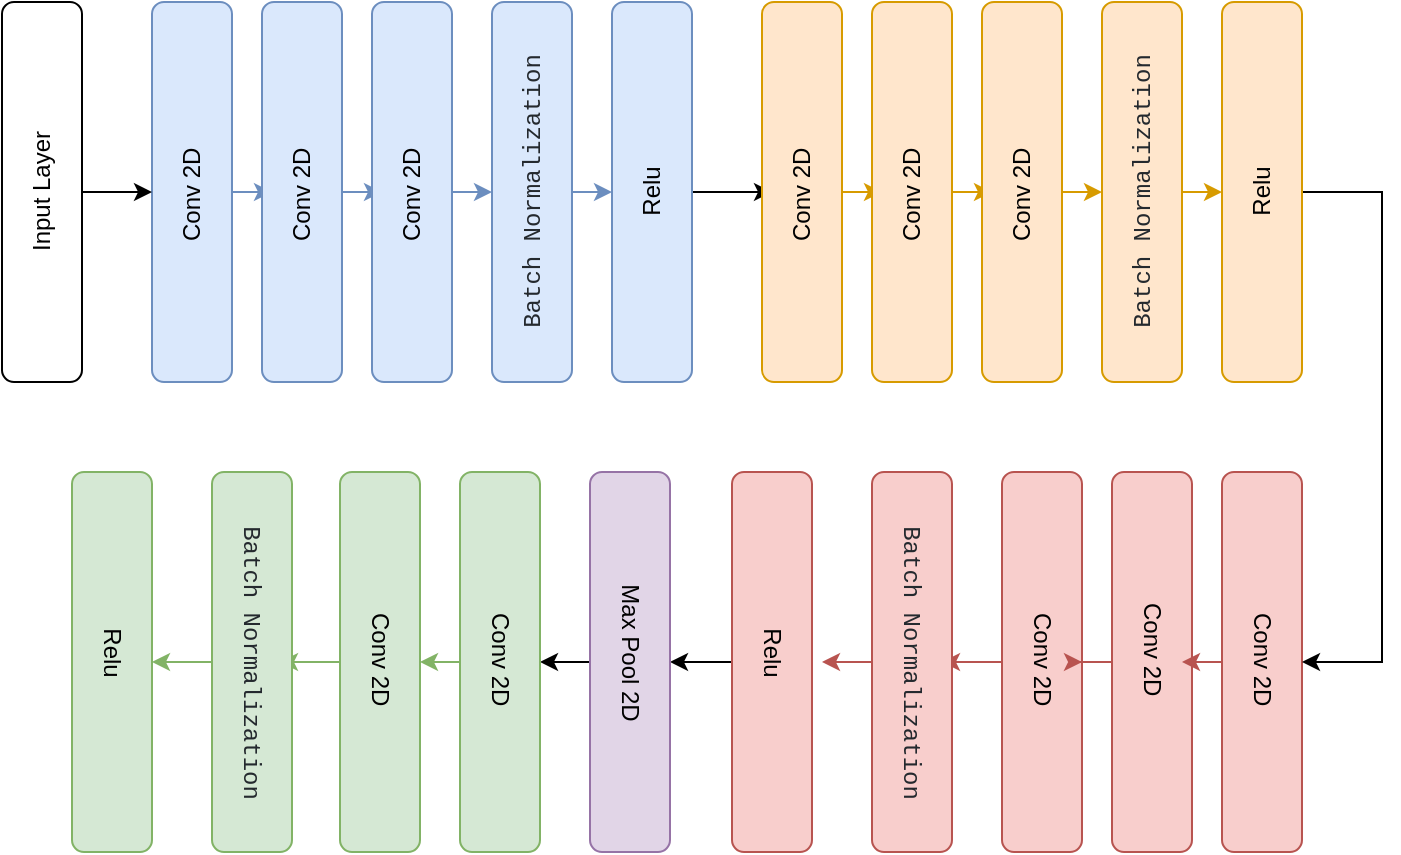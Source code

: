<mxfile version="13.7.5" type="github">
  <diagram id="prtHgNgQTEPvFCAcTncT" name="Page-1">
    <mxGraphModel dx="1038" dy="580" grid="1" gridSize="10" guides="1" tooltips="1" connect="1" arrows="1" fold="1" page="1" pageScale="1" pageWidth="827" pageHeight="1169" math="0" shadow="0">
      <root>
        <mxCell id="0" />
        <mxCell id="1" parent="0" />
        <mxCell id="6XYtC7O-i7jwPmaLKqog-76" style="edgeStyle=orthogonalEdgeStyle;rounded=0;orthogonalLoop=1;jettySize=auto;html=1;fillColor=#f8cecc;strokeColor=#b85450;" edge="1" parent="1" source="6XYtC7O-i7jwPmaLKqog-50">
          <mxGeometry relative="1" as="geometry">
            <mxPoint x="530" y="370" as="targetPoint" />
          </mxGeometry>
        </mxCell>
        <mxCell id="6XYtC7O-i7jwPmaLKqog-50" value="" style="rounded=1;whiteSpace=wrap;html=1;direction=west;fillColor=#f8cecc;strokeColor=#b85450;" vertex="1" parent="1">
          <mxGeometry x="560" y="275" width="40" height="190" as="geometry" />
        </mxCell>
        <mxCell id="6XYtC7O-i7jwPmaLKqog-51" value="Conv 2D&amp;nbsp;" style="text;html=1;resizable=0;autosize=1;align=center;verticalAlign=middle;points=[];rounded=0;rotation=90;direction=west;" vertex="1" parent="1">
          <mxGeometry x="545" y="360" width="70" height="20" as="geometry" />
        </mxCell>
        <mxCell id="6XYtC7O-i7jwPmaLKqog-79" style="edgeStyle=orthogonalEdgeStyle;rounded=0;orthogonalLoop=1;jettySize=auto;html=1;fillColor=#f8cecc;strokeColor=#b85450;" edge="1" parent="1" source="6XYtC7O-i7jwPmaLKqog-53">
          <mxGeometry relative="1" as="geometry">
            <mxPoint x="600" y="370" as="targetPoint" />
          </mxGeometry>
        </mxCell>
        <mxCell id="6XYtC7O-i7jwPmaLKqog-53" value="" style="rounded=1;whiteSpace=wrap;html=1;direction=west;fillColor=#f8cecc;strokeColor=#b85450;" vertex="1" parent="1">
          <mxGeometry x="615" y="275" width="40" height="190" as="geometry" />
        </mxCell>
        <mxCell id="6XYtC7O-i7jwPmaLKqog-54" value="Conv 2D&amp;nbsp;" style="text;html=1;resizable=0;autosize=1;align=center;verticalAlign=middle;points=[];rounded=0;rotation=90;direction=west;" vertex="1" parent="1">
          <mxGeometry x="600" y="355" width="70" height="20" as="geometry" />
        </mxCell>
        <mxCell id="6XYtC7O-i7jwPmaLKqog-73" style="edgeStyle=orthogonalEdgeStyle;rounded=0;orthogonalLoop=1;jettySize=auto;html=1;fillColor=#f8cecc;strokeColor=#b85450;" edge="1" parent="1" source="6XYtC7O-i7jwPmaLKqog-56">
          <mxGeometry relative="1" as="geometry">
            <mxPoint x="650" y="370" as="targetPoint" />
          </mxGeometry>
        </mxCell>
        <mxCell id="6XYtC7O-i7jwPmaLKqog-56" value="" style="rounded=1;whiteSpace=wrap;html=1;direction=west;fillColor=#f8cecc;strokeColor=#b85450;" vertex="1" parent="1">
          <mxGeometry x="670" y="275" width="40" height="190" as="geometry" />
        </mxCell>
        <mxCell id="6XYtC7O-i7jwPmaLKqog-57" value="Conv 2D&amp;nbsp;" style="text;html=1;resizable=0;autosize=1;align=center;verticalAlign=middle;points=[];rounded=0;rotation=90;direction=west;" vertex="1" parent="1">
          <mxGeometry x="655" y="360" width="70" height="20" as="geometry" />
        </mxCell>
        <mxCell id="6XYtC7O-i7jwPmaLKqog-109" style="edgeStyle=orthogonalEdgeStyle;rounded=0;orthogonalLoop=1;jettySize=auto;html=1;fillColor=#f8cecc;strokeColor=#b85450;" edge="1" parent="1" source="6XYtC7O-i7jwPmaLKqog-59">
          <mxGeometry relative="1" as="geometry">
            <mxPoint x="470" y="370" as="targetPoint" />
          </mxGeometry>
        </mxCell>
        <mxCell id="6XYtC7O-i7jwPmaLKqog-59" value="" style="rounded=1;whiteSpace=wrap;html=1;direction=west;fillColor=#f8cecc;strokeColor=#b85450;" vertex="1" parent="1">
          <mxGeometry x="495" y="275" width="40" height="190" as="geometry" />
        </mxCell>
        <mxCell id="6XYtC7O-i7jwPmaLKqog-10" style="edgeStyle=orthogonalEdgeStyle;rounded=0;orthogonalLoop=1;jettySize=auto;html=1;fillColor=#dae8fc;strokeColor=#6c8ebf;" edge="1" parent="1" source="6XYtC7O-i7jwPmaLKqog-2">
          <mxGeometry relative="1" as="geometry">
            <mxPoint x="195" y="135" as="targetPoint" />
          </mxGeometry>
        </mxCell>
        <mxCell id="6XYtC7O-i7jwPmaLKqog-2" value="" style="rounded=1;whiteSpace=wrap;html=1;fillColor=#dae8fc;strokeColor=#6c8ebf;" vertex="1" parent="1">
          <mxGeometry x="135" y="40" width="40" height="190" as="geometry" />
        </mxCell>
        <mxCell id="6XYtC7O-i7jwPmaLKqog-3" value="Conv 2D&amp;nbsp;" style="text;html=1;resizable=0;autosize=1;align=center;verticalAlign=middle;points=[];rounded=0;rotation=270;" vertex="1" parent="1">
          <mxGeometry x="120" y="125" width="70" height="20" as="geometry" />
        </mxCell>
        <mxCell id="6XYtC7O-i7jwPmaLKqog-11" style="edgeStyle=orthogonalEdgeStyle;rounded=0;orthogonalLoop=1;jettySize=auto;html=1;fillColor=#dae8fc;strokeColor=#6c8ebf;" edge="1" parent="1" source="6XYtC7O-i7jwPmaLKqog-12">
          <mxGeometry relative="1" as="geometry">
            <mxPoint x="250" y="135" as="targetPoint" />
          </mxGeometry>
        </mxCell>
        <mxCell id="6XYtC7O-i7jwPmaLKqog-12" value="" style="rounded=1;whiteSpace=wrap;html=1;fillColor=#dae8fc;strokeColor=#6c8ebf;" vertex="1" parent="1">
          <mxGeometry x="190" y="40" width="40" height="190" as="geometry" />
        </mxCell>
        <mxCell id="6XYtC7O-i7jwPmaLKqog-13" value="Conv 2D&amp;nbsp;" style="text;html=1;resizable=0;autosize=1;align=center;verticalAlign=middle;points=[];rounded=0;rotation=270;" vertex="1" parent="1">
          <mxGeometry x="175" y="125" width="70" height="20" as="geometry" />
        </mxCell>
        <mxCell id="6XYtC7O-i7jwPmaLKqog-22" style="edgeStyle=orthogonalEdgeStyle;rounded=0;orthogonalLoop=1;jettySize=auto;html=1;fillColor=#dae8fc;strokeColor=#6c8ebf;" edge="1" parent="1" source="6XYtC7O-i7jwPmaLKqog-17">
          <mxGeometry relative="1" as="geometry">
            <mxPoint x="305" y="135" as="targetPoint" />
          </mxGeometry>
        </mxCell>
        <mxCell id="6XYtC7O-i7jwPmaLKqog-17" value="" style="rounded=1;whiteSpace=wrap;html=1;fillColor=#dae8fc;strokeColor=#6c8ebf;" vertex="1" parent="1">
          <mxGeometry x="245" y="40" width="40" height="190" as="geometry" />
        </mxCell>
        <mxCell id="6XYtC7O-i7jwPmaLKqog-18" value="Conv 2D&amp;nbsp;" style="text;html=1;resizable=0;autosize=1;align=center;verticalAlign=middle;points=[];rounded=0;rotation=270;" vertex="1" parent="1">
          <mxGeometry x="230" y="125" width="70" height="20" as="geometry" />
        </mxCell>
        <mxCell id="6XYtC7O-i7jwPmaLKqog-25" style="edgeStyle=orthogonalEdgeStyle;rounded=0;orthogonalLoop=1;jettySize=auto;html=1;fillColor=#dae8fc;strokeColor=#6c8ebf;" edge="1" parent="1" source="6XYtC7O-i7jwPmaLKqog-20">
          <mxGeometry relative="1" as="geometry">
            <mxPoint x="365" y="135" as="targetPoint" />
          </mxGeometry>
        </mxCell>
        <mxCell id="6XYtC7O-i7jwPmaLKqog-20" value="" style="rounded=1;whiteSpace=wrap;html=1;fillColor=#dae8fc;strokeColor=#6c8ebf;" vertex="1" parent="1">
          <mxGeometry x="305" y="40" width="40" height="190" as="geometry" />
        </mxCell>
        <mxCell id="6XYtC7O-i7jwPmaLKqog-24" value="&lt;div&gt;&lt;span&gt;&lt;font color=&quot;#24292e&quot; face=&quot;SFMono-Regular, Consolas, Liberation Mono, Menlo, monospace&quot;&gt;Batch Normalization&lt;/font&gt;&lt;/span&gt;&lt;/div&gt;" style="text;html=1;resizable=0;autosize=1;align=center;verticalAlign=middle;points=[];rounded=0;rotation=270;" vertex="1" parent="1">
          <mxGeometry x="255" y="125" width="140" height="20" as="geometry" />
        </mxCell>
        <mxCell id="6XYtC7O-i7jwPmaLKqog-42" style="edgeStyle=orthogonalEdgeStyle;rounded=0;orthogonalLoop=1;jettySize=auto;html=1;" edge="1" parent="1" source="6XYtC7O-i7jwPmaLKqog-26">
          <mxGeometry relative="1" as="geometry">
            <mxPoint x="445" y="135" as="targetPoint" />
          </mxGeometry>
        </mxCell>
        <mxCell id="6XYtC7O-i7jwPmaLKqog-26" value="" style="rounded=1;whiteSpace=wrap;html=1;fillColor=#dae8fc;strokeColor=#6c8ebf;" vertex="1" parent="1">
          <mxGeometry x="365" y="40" width="40" height="190" as="geometry" />
        </mxCell>
        <mxCell id="6XYtC7O-i7jwPmaLKqog-27" value="Relu" style="text;html=1;resizable=0;autosize=1;align=center;verticalAlign=middle;points=[];rounded=0;rotation=270;" vertex="1" parent="1">
          <mxGeometry x="365" y="125" width="40" height="20" as="geometry" />
        </mxCell>
        <mxCell id="6XYtC7O-i7jwPmaLKqog-28" style="edgeStyle=orthogonalEdgeStyle;rounded=0;orthogonalLoop=1;jettySize=auto;html=1;fillColor=#ffe6cc;strokeColor=#d79b00;" edge="1" parent="1" source="6XYtC7O-i7jwPmaLKqog-29">
          <mxGeometry relative="1" as="geometry">
            <mxPoint x="500" y="135" as="targetPoint" />
          </mxGeometry>
        </mxCell>
        <mxCell id="6XYtC7O-i7jwPmaLKqog-29" value="" style="rounded=1;whiteSpace=wrap;html=1;fillColor=#ffe6cc;strokeColor=#d79b00;" vertex="1" parent="1">
          <mxGeometry x="440" y="40" width="40" height="190" as="geometry" />
        </mxCell>
        <mxCell id="6XYtC7O-i7jwPmaLKqog-30" value="Conv 2D&amp;nbsp;" style="text;html=1;resizable=0;autosize=1;align=center;verticalAlign=middle;points=[];rounded=0;rotation=270;" vertex="1" parent="1">
          <mxGeometry x="425" y="125" width="70" height="20" as="geometry" />
        </mxCell>
        <mxCell id="6XYtC7O-i7jwPmaLKqog-31" style="edgeStyle=orthogonalEdgeStyle;rounded=0;orthogonalLoop=1;jettySize=auto;html=1;fillColor=#ffe6cc;strokeColor=#d79b00;" edge="1" parent="1" source="6XYtC7O-i7jwPmaLKqog-32">
          <mxGeometry relative="1" as="geometry">
            <mxPoint x="555" y="135" as="targetPoint" />
          </mxGeometry>
        </mxCell>
        <mxCell id="6XYtC7O-i7jwPmaLKqog-32" value="" style="rounded=1;whiteSpace=wrap;html=1;fillColor=#ffe6cc;strokeColor=#d79b00;" vertex="1" parent="1">
          <mxGeometry x="495" y="40" width="40" height="190" as="geometry" />
        </mxCell>
        <mxCell id="6XYtC7O-i7jwPmaLKqog-33" value="Conv 2D&amp;nbsp;" style="text;html=1;resizable=0;autosize=1;align=center;verticalAlign=middle;points=[];rounded=0;rotation=270;" vertex="1" parent="1">
          <mxGeometry x="480" y="125" width="70" height="20" as="geometry" />
        </mxCell>
        <mxCell id="6XYtC7O-i7jwPmaLKqog-34" style="edgeStyle=orthogonalEdgeStyle;rounded=0;orthogonalLoop=1;jettySize=auto;html=1;fillColor=#ffe6cc;strokeColor=#d79b00;" edge="1" parent="1" source="6XYtC7O-i7jwPmaLKqog-35">
          <mxGeometry relative="1" as="geometry">
            <mxPoint x="610" y="135" as="targetPoint" />
          </mxGeometry>
        </mxCell>
        <mxCell id="6XYtC7O-i7jwPmaLKqog-35" value="" style="rounded=1;whiteSpace=wrap;html=1;fillColor=#ffe6cc;strokeColor=#d79b00;" vertex="1" parent="1">
          <mxGeometry x="550" y="40" width="40" height="190" as="geometry" />
        </mxCell>
        <mxCell id="6XYtC7O-i7jwPmaLKqog-36" value="Conv 2D&amp;nbsp;" style="text;html=1;resizable=0;autosize=1;align=center;verticalAlign=middle;points=[];rounded=0;rotation=270;" vertex="1" parent="1">
          <mxGeometry x="535" y="125" width="70" height="20" as="geometry" />
        </mxCell>
        <mxCell id="6XYtC7O-i7jwPmaLKqog-37" style="edgeStyle=orthogonalEdgeStyle;rounded=0;orthogonalLoop=1;jettySize=auto;html=1;fillColor=#ffe6cc;strokeColor=#d79b00;" edge="1" parent="1" source="6XYtC7O-i7jwPmaLKqog-38">
          <mxGeometry relative="1" as="geometry">
            <mxPoint x="670" y="135" as="targetPoint" />
          </mxGeometry>
        </mxCell>
        <mxCell id="6XYtC7O-i7jwPmaLKqog-38" value="" style="rounded=1;whiteSpace=wrap;html=1;fillColor=#ffe6cc;strokeColor=#d79b00;" vertex="1" parent="1">
          <mxGeometry x="610" y="40" width="40" height="190" as="geometry" />
        </mxCell>
        <mxCell id="6XYtC7O-i7jwPmaLKqog-39" value="&lt;div&gt;&lt;span&gt;&lt;font color=&quot;#24292e&quot; face=&quot;SFMono-Regular, Consolas, Liberation Mono, Menlo, monospace&quot;&gt;Batch Normalization&lt;/font&gt;&lt;/span&gt;&lt;/div&gt;" style="text;html=1;resizable=0;autosize=1;align=center;verticalAlign=middle;points=[];rounded=0;rotation=270;" vertex="1" parent="1">
          <mxGeometry x="560" y="125" width="140" height="20" as="geometry" />
        </mxCell>
        <mxCell id="6XYtC7O-i7jwPmaLKqog-83" style="edgeStyle=orthogonalEdgeStyle;rounded=0;orthogonalLoop=1;jettySize=auto;html=1;entryX=0;entryY=0.5;entryDx=0;entryDy=0;" edge="1" parent="1" source="6XYtC7O-i7jwPmaLKqog-40" target="6XYtC7O-i7jwPmaLKqog-56">
          <mxGeometry relative="1" as="geometry">
            <mxPoint x="790" y="370" as="targetPoint" />
            <Array as="points">
              <mxPoint x="750" y="135" />
              <mxPoint x="750" y="370" />
            </Array>
          </mxGeometry>
        </mxCell>
        <mxCell id="6XYtC7O-i7jwPmaLKqog-40" value="" style="rounded=1;whiteSpace=wrap;html=1;fillColor=#ffe6cc;strokeColor=#d79b00;" vertex="1" parent="1">
          <mxGeometry x="670" y="40" width="40" height="190" as="geometry" />
        </mxCell>
        <mxCell id="6XYtC7O-i7jwPmaLKqog-41" value="Relu" style="text;html=1;resizable=0;autosize=1;align=center;verticalAlign=middle;points=[];rounded=0;rotation=270;" vertex="1" parent="1">
          <mxGeometry x="670" y="125" width="40" height="20" as="geometry" />
        </mxCell>
        <mxCell id="6XYtC7O-i7jwPmaLKqog-47" style="edgeStyle=orthogonalEdgeStyle;rounded=0;orthogonalLoop=1;jettySize=auto;html=1;entryX=0;entryY=0.5;entryDx=0;entryDy=0;" edge="1" parent="1" source="6XYtC7O-i7jwPmaLKqog-46" target="6XYtC7O-i7jwPmaLKqog-2">
          <mxGeometry relative="1" as="geometry" />
        </mxCell>
        <mxCell id="6XYtC7O-i7jwPmaLKqog-46" value="" style="rounded=1;whiteSpace=wrap;html=1;" vertex="1" parent="1">
          <mxGeometry x="60" y="40" width="40" height="190" as="geometry" />
        </mxCell>
        <mxCell id="6XYtC7O-i7jwPmaLKqog-48" value="Input Layer&lt;br&gt;" style="text;html=1;resizable=0;autosize=1;align=center;verticalAlign=middle;points=[];fillColor=none;strokeColor=none;rounded=0;rotation=270;" vertex="1" parent="1">
          <mxGeometry x="40" y="125" width="80" height="20" as="geometry" />
        </mxCell>
        <mxCell id="6XYtC7O-i7jwPmaLKqog-65" value="&lt;div&gt;&lt;span&gt;&lt;font color=&quot;#24292e&quot; face=&quot;SFMono-Regular, Consolas, Liberation Mono, Menlo, monospace&quot;&gt;Batch Normalization&lt;/font&gt;&lt;/span&gt;&lt;/div&gt;" style="text;html=1;resizable=0;autosize=1;align=center;verticalAlign=middle;points=[];rounded=0;rotation=90;direction=west;" vertex="1" parent="1">
          <mxGeometry x="445" y="360" width="140" height="20" as="geometry" />
        </mxCell>
        <mxCell id="6XYtC7O-i7jwPmaLKqog-110" style="edgeStyle=orthogonalEdgeStyle;rounded=0;orthogonalLoop=1;jettySize=auto;html=1;entryX=0;entryY=0.5;entryDx=0;entryDy=0;" edge="1" parent="1" source="6XYtC7O-i7jwPmaLKqog-66" target="6XYtC7O-i7jwPmaLKqog-87">
          <mxGeometry relative="1" as="geometry" />
        </mxCell>
        <mxCell id="6XYtC7O-i7jwPmaLKqog-66" value="" style="rounded=1;whiteSpace=wrap;html=1;direction=west;fillColor=#f8cecc;strokeColor=#b85450;" vertex="1" parent="1">
          <mxGeometry x="425" y="275" width="40" height="190" as="geometry" />
        </mxCell>
        <mxCell id="6XYtC7O-i7jwPmaLKqog-67" value="Relu" style="text;html=1;resizable=0;autosize=1;align=center;verticalAlign=middle;points=[];rounded=0;rotation=90;direction=west;" vertex="1" parent="1">
          <mxGeometry x="425" y="355" width="40" height="20" as="geometry" />
        </mxCell>
        <mxCell id="6XYtC7O-i7jwPmaLKqog-89" style="edgeStyle=orthogonalEdgeStyle;rounded=0;orthogonalLoop=1;jettySize=auto;html=1;" edge="1" parent="1" source="6XYtC7O-i7jwPmaLKqog-87">
          <mxGeometry relative="1" as="geometry">
            <mxPoint x="329" y="370" as="targetPoint" />
          </mxGeometry>
        </mxCell>
        <mxCell id="6XYtC7O-i7jwPmaLKqog-87" value="" style="rounded=1;whiteSpace=wrap;html=1;direction=west;fillColor=#e1d5e7;strokeColor=#9673a6;" vertex="1" parent="1">
          <mxGeometry x="354" y="275" width="40" height="190" as="geometry" />
        </mxCell>
        <mxCell id="6XYtC7O-i7jwPmaLKqog-88" value="Max Pool 2D&lt;br&gt;" style="text;html=1;resizable=0;autosize=1;align=center;verticalAlign=middle;points=[];rounded=0;rotation=90;direction=west;" vertex="1" parent="1">
          <mxGeometry x="334" y="355" width="80" height="20" as="geometry" />
        </mxCell>
        <mxCell id="6XYtC7O-i7jwPmaLKqog-90" style="edgeStyle=orthogonalEdgeStyle;rounded=0;orthogonalLoop=1;jettySize=auto;html=1;fillColor=#d5e8d4;strokeColor=#82b366;" edge="1" parent="1" source="6XYtC7O-i7jwPmaLKqog-91">
          <mxGeometry relative="1" as="geometry">
            <mxPoint x="199" y="370" as="targetPoint" />
            <Array as="points">
              <mxPoint x="219" y="370" />
              <mxPoint x="219" y="370" />
            </Array>
          </mxGeometry>
        </mxCell>
        <mxCell id="6XYtC7O-i7jwPmaLKqog-91" value="" style="rounded=1;whiteSpace=wrap;html=1;direction=west;fillColor=#d5e8d4;strokeColor=#82b366;" vertex="1" parent="1">
          <mxGeometry x="229" y="275" width="40" height="190" as="geometry" />
        </mxCell>
        <mxCell id="6XYtC7O-i7jwPmaLKqog-92" value="Conv 2D&amp;nbsp;" style="text;html=1;resizable=0;autosize=1;align=center;verticalAlign=middle;points=[];rounded=0;rotation=90;direction=west;" vertex="1" parent="1">
          <mxGeometry x="214" y="360" width="70" height="20" as="geometry" />
        </mxCell>
        <mxCell id="6XYtC7O-i7jwPmaLKqog-104" style="edgeStyle=orthogonalEdgeStyle;rounded=0;orthogonalLoop=1;jettySize=auto;html=1;fillColor=#d5e8d4;strokeColor=#82b366;" edge="1" parent="1" source="6XYtC7O-i7jwPmaLKqog-97">
          <mxGeometry relative="1" as="geometry">
            <mxPoint x="269" y="370" as="targetPoint" />
          </mxGeometry>
        </mxCell>
        <mxCell id="6XYtC7O-i7jwPmaLKqog-97" value="" style="rounded=1;whiteSpace=wrap;html=1;direction=west;fillColor=#d5e8d4;strokeColor=#82b366;" vertex="1" parent="1">
          <mxGeometry x="289" y="275" width="40" height="190" as="geometry" />
        </mxCell>
        <mxCell id="6XYtC7O-i7jwPmaLKqog-98" value="Conv 2D&amp;nbsp;" style="text;html=1;resizable=0;autosize=1;align=center;verticalAlign=middle;points=[];rounded=0;rotation=90;direction=west;" vertex="1" parent="1">
          <mxGeometry x="274" y="360" width="70" height="20" as="geometry" />
        </mxCell>
        <mxCell id="6XYtC7O-i7jwPmaLKqog-117" style="edgeStyle=orthogonalEdgeStyle;rounded=0;orthogonalLoop=1;jettySize=auto;html=1;entryX=0;entryY=0.5;entryDx=0;entryDy=0;fillColor=#d5e8d4;strokeColor=#82b366;" edge="1" parent="1" source="6XYtC7O-i7jwPmaLKqog-112" target="6XYtC7O-i7jwPmaLKqog-114">
          <mxGeometry relative="1" as="geometry" />
        </mxCell>
        <mxCell id="6XYtC7O-i7jwPmaLKqog-112" value="" style="rounded=1;whiteSpace=wrap;html=1;direction=west;fillColor=#d5e8d4;strokeColor=#82b366;" vertex="1" parent="1">
          <mxGeometry x="165" y="275" width="40" height="190" as="geometry" />
        </mxCell>
        <mxCell id="6XYtC7O-i7jwPmaLKqog-113" value="&lt;div&gt;&lt;span&gt;&lt;font color=&quot;#24292e&quot; face=&quot;SFMono-Regular, Consolas, Liberation Mono, Menlo, monospace&quot;&gt;Batch Normalization&lt;/font&gt;&lt;/span&gt;&lt;/div&gt;" style="text;html=1;resizable=0;autosize=1;align=center;verticalAlign=middle;points=[];rounded=0;rotation=90;direction=west;" vertex="1" parent="1">
          <mxGeometry x="115" y="360" width="140" height="20" as="geometry" />
        </mxCell>
        <mxCell id="6XYtC7O-i7jwPmaLKqog-114" value="" style="rounded=1;whiteSpace=wrap;html=1;direction=west;fillColor=#d5e8d4;strokeColor=#82b366;" vertex="1" parent="1">
          <mxGeometry x="95" y="275" width="40" height="190" as="geometry" />
        </mxCell>
        <mxCell id="6XYtC7O-i7jwPmaLKqog-115" value="Relu" style="text;html=1;resizable=0;autosize=1;align=center;verticalAlign=middle;points=[];rounded=0;rotation=90;direction=west;" vertex="1" parent="1">
          <mxGeometry x="95" y="355" width="40" height="20" as="geometry" />
        </mxCell>
      </root>
    </mxGraphModel>
  </diagram>
</mxfile>
